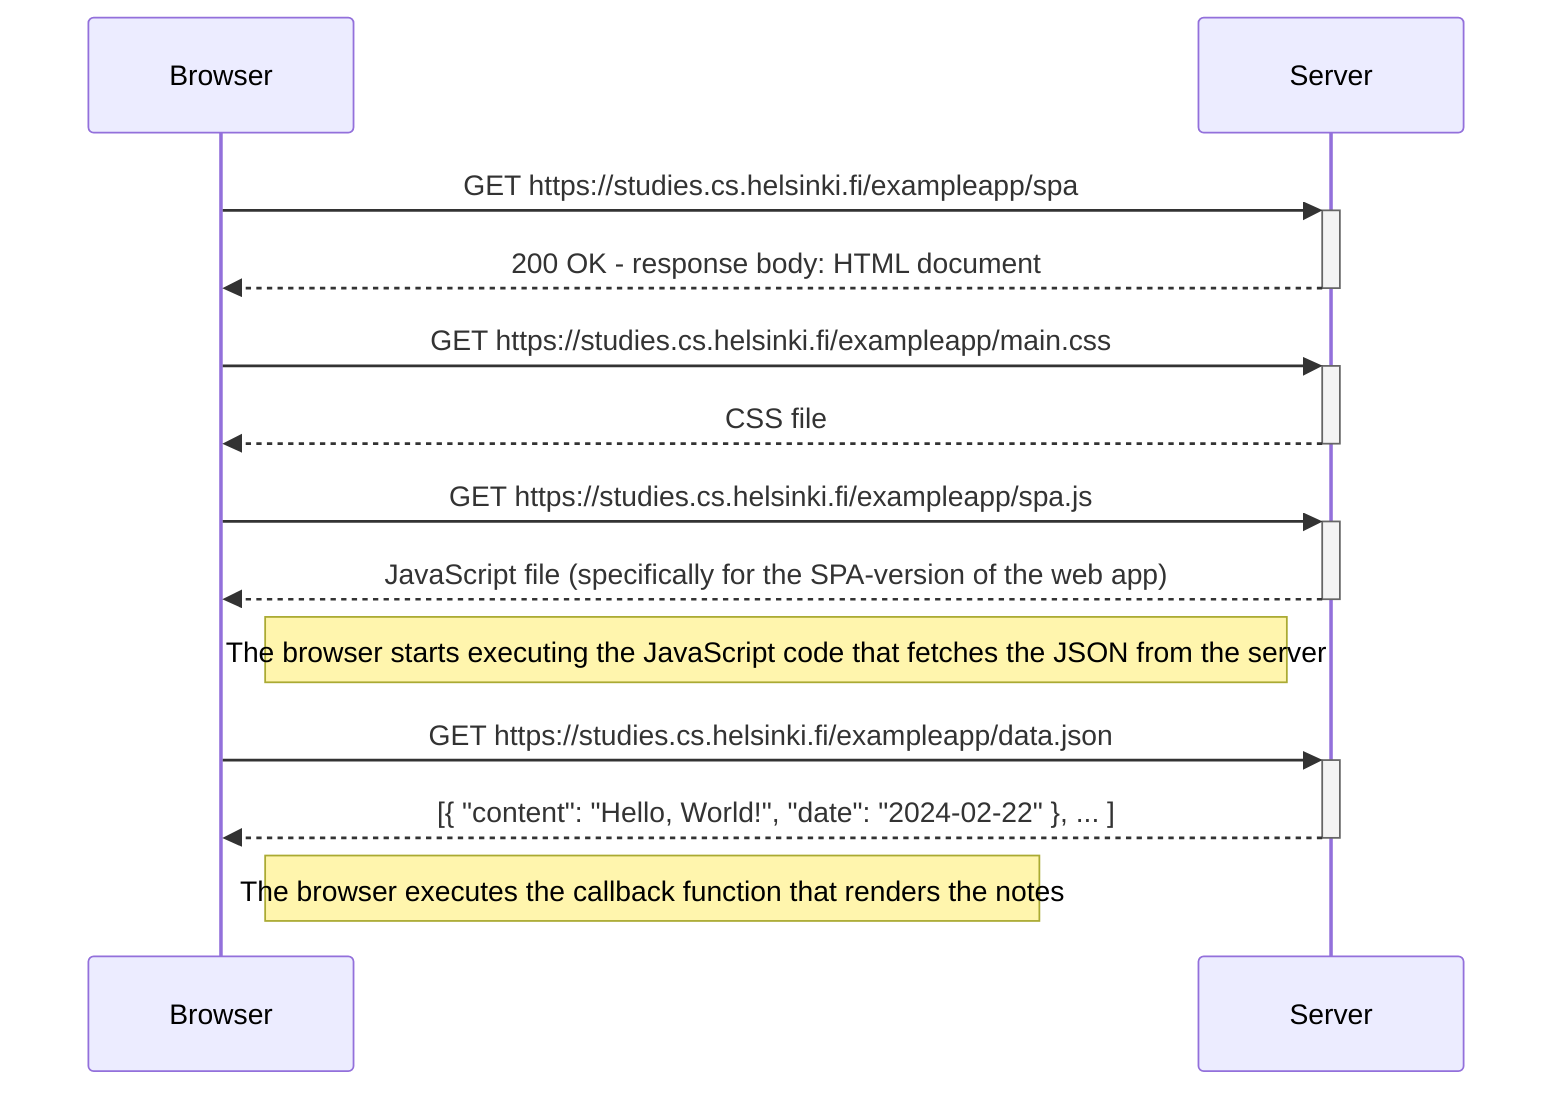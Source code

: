 sequenceDiagram
    participant browser as Browser
    participant server as Server

    browser->>+server: GET https://studies.cs.helsinki.fi/exampleapp/spa
    server-->>-browser: 200 OK - response body: HTML document
    browser->>+server: GET https://studies.cs.helsinki.fi/exampleapp/main.css
    server-->>-browser: CSS file
    browser->>+server: GET https://studies.cs.helsinki.fi/exampleapp/spa.js
    server-->>-browser: JavaScript file (specifically for the SPA-version of the web app)

    Note right of browser: The browser starts executing the JavaScript code that fetches the JSON from the server

    browser->>+server: GET https://studies.cs.helsinki.fi/exampleapp/data.json
    server-->>-browser: [{ "content": "Hello, World!", "date": "2024-02-22" }, ... ]

    Note right of browser: The browser executes the callback function that renders the notes